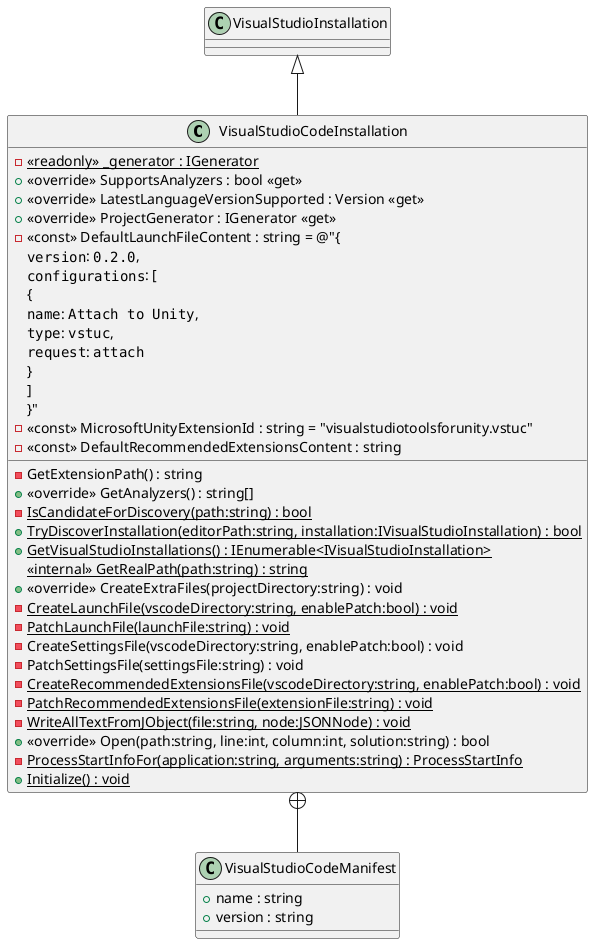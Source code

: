 @startuml
class VisualStudioCodeInstallation {
    - {static} <<readonly>> _generator : IGenerator
    + <<override>> SupportsAnalyzers : bool <<get>>
    + <<override>> LatestLanguageVersionSupported : Version <<get>>
    - GetExtensionPath() : string
    + <<override>> GetAnalyzers() : string[]
    + <<override>> ProjectGenerator : IGenerator <<get>>
    - {static} IsCandidateForDiscovery(path:string) : bool
    + {static} TryDiscoverInstallation(editorPath:string, installation:IVisualStudioInstallation) : bool
    + {static} GetVisualStudioInstallations() : IEnumerable<IVisualStudioInstallation>
    <<internal>> {static} GetRealPath(path:string) : string
    + <<override>> CreateExtraFiles(projectDirectory:string) : void
    - <<const>> DefaultLaunchFileContent : string = @"{
    ""version"": ""0.2.0"",
    ""configurations"": [
        {
            ""name"": ""Attach to Unity"",
            ""type"": ""vstuc"",
            ""request"": ""attach""
        &#125;
     ]
&#125;"
    - {static} CreateLaunchFile(vscodeDirectory:string, enablePatch:bool) : void
    - {static} PatchLaunchFile(launchFile:string) : void
    - CreateSettingsFile(vscodeDirectory:string, enablePatch:bool) : void
    - PatchSettingsFile(settingsFile:string) : void
    - <<const>> MicrosoftUnityExtensionId : string = "visualstudiotoolsforunity.vstuc"
    - <<const>> DefaultRecommendedExtensionsContent : string
    - {static} CreateRecommendedExtensionsFile(vscodeDirectory:string, enablePatch:bool) : void
    - {static} PatchRecommendedExtensionsFile(extensionFile:string) : void
    - {static} WriteAllTextFromJObject(file:string, node:JSONNode) : void
    + <<override>> Open(path:string, line:int, column:int, solution:string) : bool
    - {static} ProcessStartInfoFor(application:string, arguments:string) : ProcessStartInfo
    + {static} Initialize() : void
}
class VisualStudioCodeManifest {
    + name : string
    + version : string
}
VisualStudioInstallation <|-- VisualStudioCodeInstallation
VisualStudioCodeInstallation +-- VisualStudioCodeManifest
@enduml
